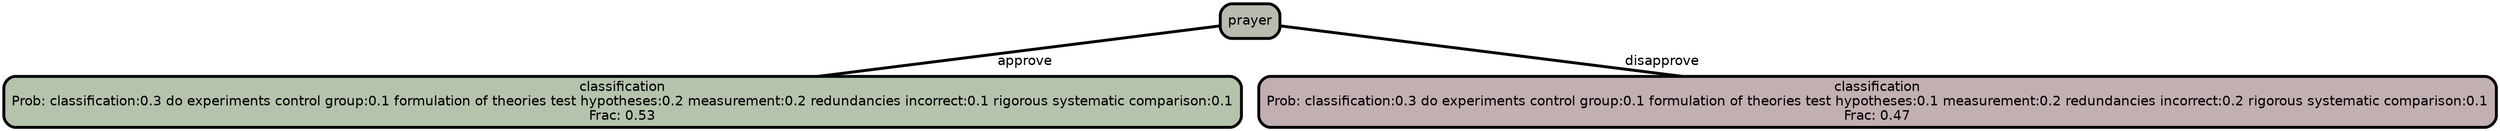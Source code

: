 graph Tree {
node [shape=box, style="filled, rounded",color="black",penwidth="3",fontcolor="black",                 fontname=helvetica] ;
graph [ranksep="0 equally", splines=straight,                 bgcolor=transparent, dpi=200] ;
edge [fontname=helvetica, color=black] ;
0 [label="classification
Prob: classification:0.3 do experiments control group:0.1 formulation of theories test hypotheses:0.2 measurement:0.2 redundancies incorrect:0.1 rigorous systematic comparison:0.1
Frac: 0.53", fillcolor="#b5c3ad"] ;
1 [label="prayer", fillcolor="#bbbab0"] ;
2 [label="classification
Prob: classification:0.3 do experiments control group:0.1 formulation of theories test hypotheses:0.1 measurement:0.2 redundancies incorrect:0.2 rigorous systematic comparison:0.1
Frac: 0.47", fillcolor="#c2afb2"] ;
1 -- 0 [label=" approve",penwidth=3] ;
1 -- 2 [label=" disapprove",penwidth=3] ;
{rank = same;}}